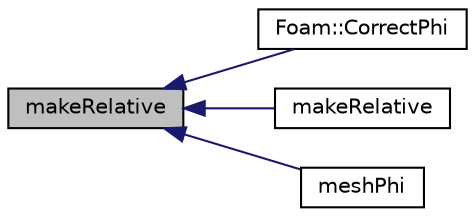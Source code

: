 digraph "makeRelative"
{
  bgcolor="transparent";
  edge [fontname="Helvetica",fontsize="10",labelfontname="Helvetica",labelfontsize="10"];
  node [fontname="Helvetica",fontsize="10",shape=record];
  rankdir="LR";
  Node1 [label="makeRelative",height=0.2,width=0.4,color="black", fillcolor="grey75", style="filled", fontcolor="black"];
  Node1 -> Node2 [dir="back",color="midnightblue",fontsize="10",style="solid",fontname="Helvetica"];
  Node2 [label="Foam::CorrectPhi",height=0.2,width=0.4,color="black",URL="$a10733.html#ac25e7d2bbe87588cbf10d96cc1ae09a3"];
  Node1 -> Node3 [dir="back",color="midnightblue",fontsize="10",style="solid",fontname="Helvetica"];
  Node3 [label="makeRelative",height=0.2,width=0.4,color="black",URL="$a10768.html#add5f276bf9daf916a9abf534419c6783",tooltip="Make the given flux relative. "];
  Node1 -> Node4 [dir="back",color="midnightblue",fontsize="10",style="solid",fontname="Helvetica"];
  Node4 [label="meshPhi",height=0.2,width=0.4,color="black",URL="$a10768.html#a2b83dd873c4b38d47441ebb0bd93b637"];
}
